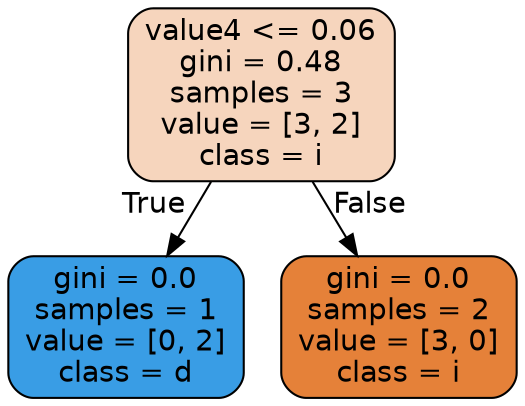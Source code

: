 digraph Tree {
node [shape=box, style="filled, rounded", color="black", fontname=helvetica] ;
edge [fontname=helvetica] ;
0 [label="value4 <= 0.06\ngini = 0.48\nsamples = 3\nvalue = [3, 2]\nclass = i", fillcolor="#f6d5bd"] ;
1 [label="gini = 0.0\nsamples = 1\nvalue = [0, 2]\nclass = d", fillcolor="#399de5"] ;
0 -> 1 [labeldistance=2.5, labelangle=45, headlabel="True"] ;
2 [label="gini = 0.0\nsamples = 2\nvalue = [3, 0]\nclass = i", fillcolor="#e58139"] ;
0 -> 2 [labeldistance=2.5, labelangle=-45, headlabel="False"] ;
}